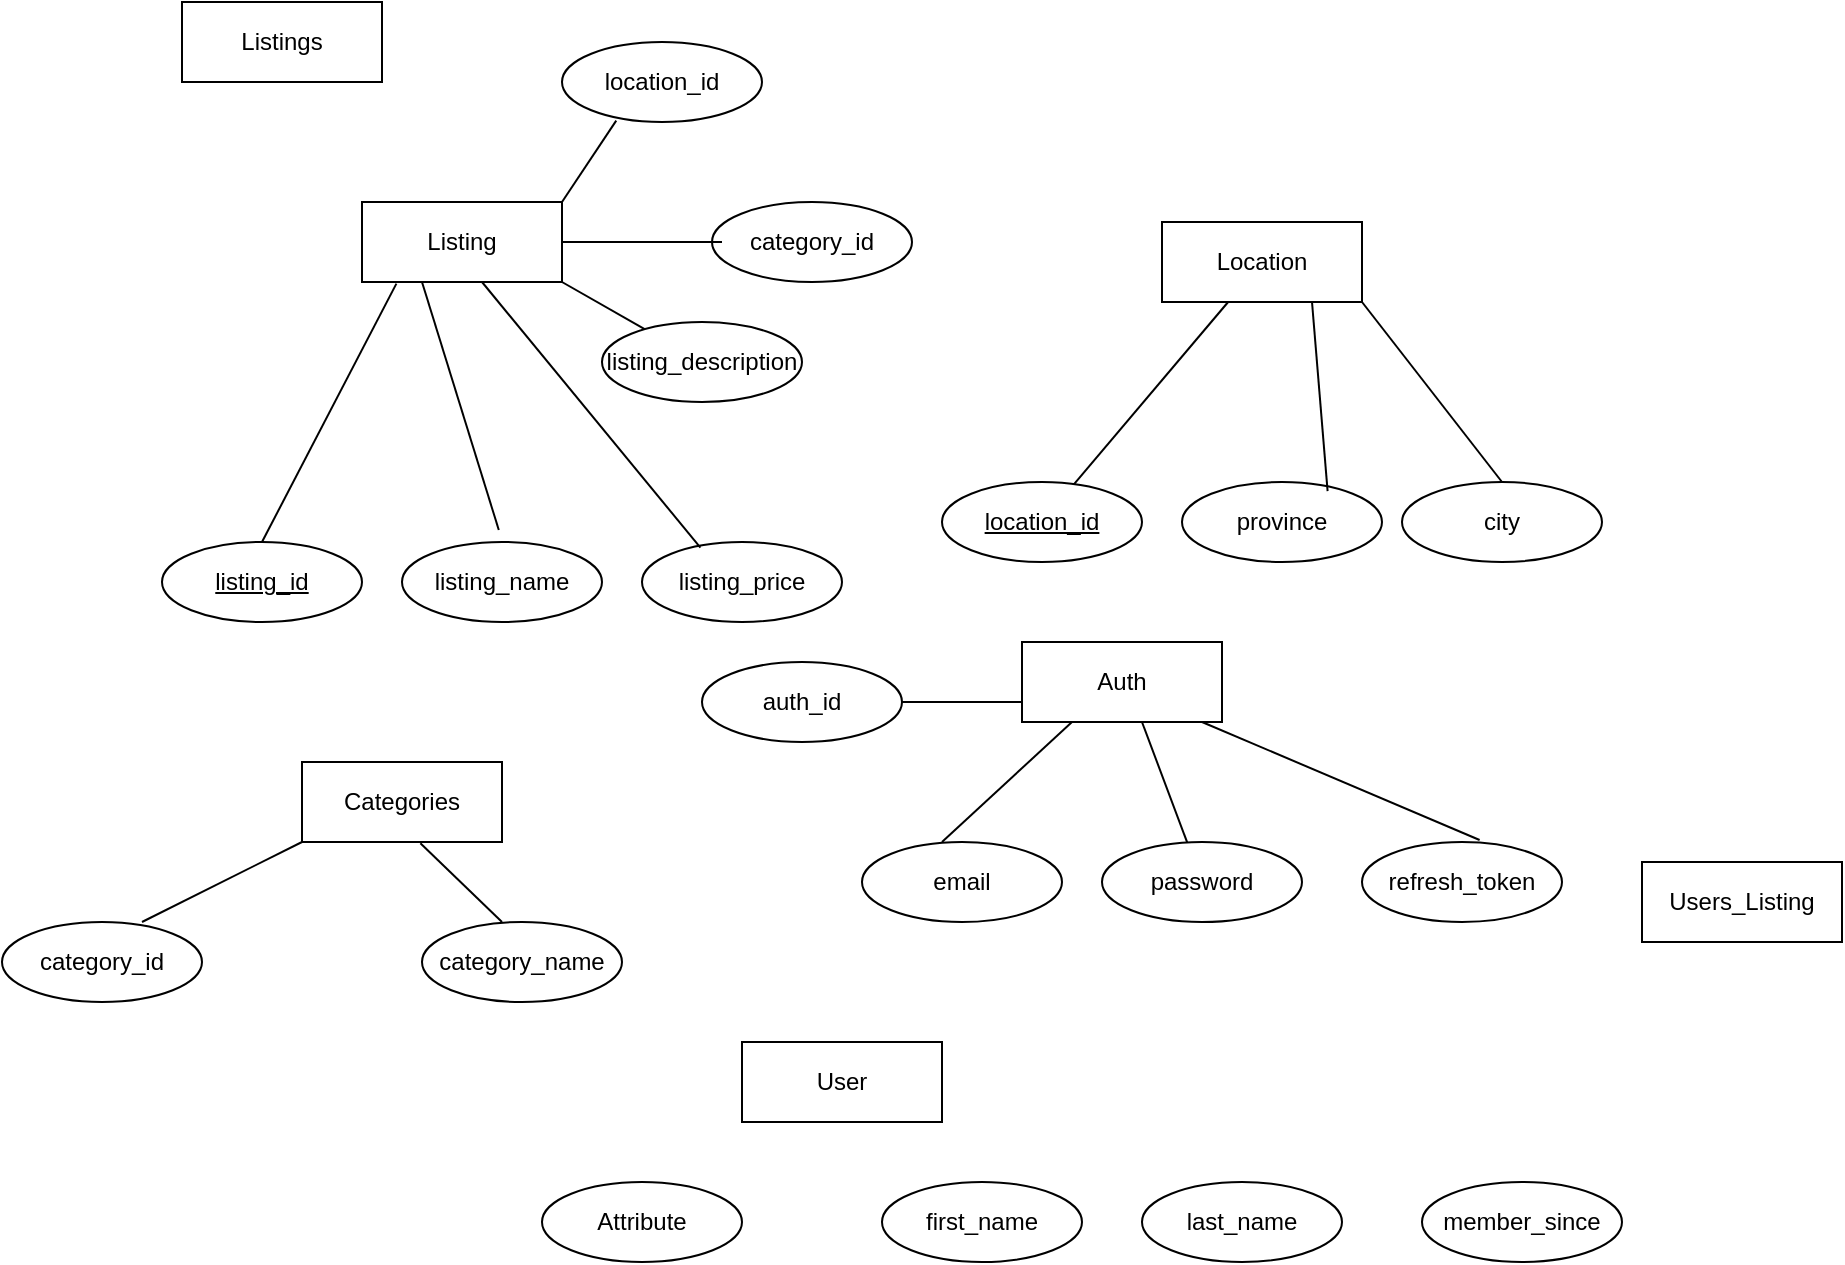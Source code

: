 <mxfile version="13.10.4" type="github">
  <diagram id="lJusU90D1SwoFdwMNqTP" name="Page-1">
    <mxGraphModel dx="1038" dy="548" grid="1" gridSize="10" guides="1" tooltips="1" connect="1" arrows="1" fold="1" page="1" pageScale="1" pageWidth="850" pageHeight="1100" math="0" shadow="0">
      <root>
        <mxCell id="0" />
        <mxCell id="1" parent="0" />
        <mxCell id="3cMcINZh52HeWopU8un9-39" value="Listings" style="whiteSpace=wrap;html=1;align=center;" vertex="1" parent="1">
          <mxGeometry x="110" y="40" width="100" height="40" as="geometry" />
        </mxCell>
        <mxCell id="3cMcINZh52HeWopU8un9-40" value="listing_id" style="ellipse;whiteSpace=wrap;html=1;align=center;fontStyle=4;" vertex="1" parent="1">
          <mxGeometry x="100" y="310" width="100" height="40" as="geometry" />
        </mxCell>
        <mxCell id="3cMcINZh52HeWopU8un9-41" value="User" style="whiteSpace=wrap;html=1;align=center;" vertex="1" parent="1">
          <mxGeometry x="390" y="560" width="100" height="40" as="geometry" />
        </mxCell>
        <mxCell id="3cMcINZh52HeWopU8un9-42" value="Auth&lt;br&gt;" style="whiteSpace=wrap;html=1;align=center;" vertex="1" parent="1">
          <mxGeometry x="530" y="360" width="100" height="40" as="geometry" />
        </mxCell>
        <mxCell id="3cMcINZh52HeWopU8un9-43" value="Categories" style="whiteSpace=wrap;html=1;align=center;" vertex="1" parent="1">
          <mxGeometry x="170" y="420" width="100" height="40" as="geometry" />
        </mxCell>
        <mxCell id="3cMcINZh52HeWopU8un9-44" value="Location" style="whiteSpace=wrap;html=1;align=center;" vertex="1" parent="1">
          <mxGeometry x="600" y="150" width="100" height="40" as="geometry" />
        </mxCell>
        <mxCell id="3cMcINZh52HeWopU8un9-46" value="Listing" style="whiteSpace=wrap;html=1;align=center;" vertex="1" parent="1">
          <mxGeometry x="200" y="140" width="100" height="40" as="geometry" />
        </mxCell>
        <mxCell id="3cMcINZh52HeWopU8un9-47" value="Users_Listing" style="whiteSpace=wrap;html=1;align=center;" vertex="1" parent="1">
          <mxGeometry x="840" y="470" width="100" height="40" as="geometry" />
        </mxCell>
        <mxCell id="3cMcINZh52HeWopU8un9-55" value="" style="endArrow=none;html=1;rounded=0;entryX=0.172;entryY=1.02;entryDx=0;entryDy=0;entryPerimeter=0;" edge="1" parent="1" target="3cMcINZh52HeWopU8un9-46">
          <mxGeometry relative="1" as="geometry">
            <mxPoint x="150" y="310" as="sourcePoint" />
            <mxPoint x="310" y="310" as="targetPoint" />
          </mxGeometry>
        </mxCell>
        <mxCell id="3cMcINZh52HeWopU8un9-56" value="listing_name" style="ellipse;whiteSpace=wrap;html=1;align=center;" vertex="1" parent="1">
          <mxGeometry x="220" y="310" width="100" height="40" as="geometry" />
        </mxCell>
        <mxCell id="3cMcINZh52HeWopU8un9-57" value="listing_price" style="ellipse;whiteSpace=wrap;html=1;align=center;" vertex="1" parent="1">
          <mxGeometry x="340" y="310" width="100" height="40" as="geometry" />
        </mxCell>
        <mxCell id="3cMcINZh52HeWopU8un9-58" value="listing_description" style="ellipse;whiteSpace=wrap;html=1;align=center;" vertex="1" parent="1">
          <mxGeometry x="320" y="200" width="100" height="40" as="geometry" />
        </mxCell>
        <mxCell id="3cMcINZh52HeWopU8un9-59" value="" style="endArrow=none;html=1;rounded=0;entryX=0.484;entryY=-0.15;entryDx=0;entryDy=0;entryPerimeter=0;" edge="1" parent="1" target="3cMcINZh52HeWopU8un9-56">
          <mxGeometry relative="1" as="geometry">
            <mxPoint x="230" y="180" as="sourcePoint" />
            <mxPoint x="390" y="180" as="targetPoint" />
          </mxGeometry>
        </mxCell>
        <mxCell id="3cMcINZh52HeWopU8un9-60" value="" style="endArrow=none;html=1;rounded=0;entryX=0.292;entryY=0.07;entryDx=0;entryDy=0;entryPerimeter=0;" edge="1" parent="1" target="3cMcINZh52HeWopU8un9-57">
          <mxGeometry relative="1" as="geometry">
            <mxPoint x="260" y="180" as="sourcePoint" />
            <mxPoint x="420" y="180" as="targetPoint" />
          </mxGeometry>
        </mxCell>
        <mxCell id="3cMcINZh52HeWopU8un9-66" value="" style="endArrow=none;html=1;rounded=0;exitX=1;exitY=1;exitDx=0;exitDy=0;" edge="1" parent="1" source="3cMcINZh52HeWopU8un9-46" target="3cMcINZh52HeWopU8un9-58">
          <mxGeometry relative="1" as="geometry">
            <mxPoint x="290" y="170" as="sourcePoint" />
            <mxPoint x="450" y="170" as="targetPoint" />
          </mxGeometry>
        </mxCell>
        <mxCell id="3cMcINZh52HeWopU8un9-67" value="" style="endArrow=none;html=1;rounded=0;" edge="1" parent="1" source="3cMcINZh52HeWopU8un9-44" target="3cMcINZh52HeWopU8un9-68">
          <mxGeometry relative="1" as="geometry">
            <mxPoint x="540" y="400" as="sourcePoint" />
            <mxPoint x="700" y="400" as="targetPoint" />
          </mxGeometry>
        </mxCell>
        <mxCell id="3cMcINZh52HeWopU8un9-68" value="location_id" style="ellipse;whiteSpace=wrap;html=1;align=center;fontStyle=4;" vertex="1" parent="1">
          <mxGeometry x="490" y="280" width="100" height="40" as="geometry" />
        </mxCell>
        <mxCell id="3cMcINZh52HeWopU8un9-70" value="category_id" style="ellipse;whiteSpace=wrap;html=1;align=center;" vertex="1" parent="1">
          <mxGeometry x="20" y="500" width="100" height="40" as="geometry" />
        </mxCell>
        <mxCell id="3cMcINZh52HeWopU8un9-71" value="" style="endArrow=none;html=1;rounded=0;entryX=0;entryY=1;entryDx=0;entryDy=0;" edge="1" parent="1" target="3cMcINZh52HeWopU8un9-43">
          <mxGeometry relative="1" as="geometry">
            <mxPoint x="90" y="500" as="sourcePoint" />
            <mxPoint x="250" y="500" as="targetPoint" />
          </mxGeometry>
        </mxCell>
        <mxCell id="3cMcINZh52HeWopU8un9-73" value="category_name" style="ellipse;whiteSpace=wrap;html=1;align=center;" vertex="1" parent="1">
          <mxGeometry x="230" y="500" width="100" height="40" as="geometry" />
        </mxCell>
        <mxCell id="3cMcINZh52HeWopU8un9-75" value="" style="endArrow=none;html=1;rounded=0;entryX=0.592;entryY=1.015;entryDx=0;entryDy=0;entryPerimeter=0;" edge="1" parent="1" target="3cMcINZh52HeWopU8un9-43">
          <mxGeometry relative="1" as="geometry">
            <mxPoint x="270" y="500" as="sourcePoint" />
            <mxPoint x="430" y="500" as="targetPoint" />
          </mxGeometry>
        </mxCell>
        <mxCell id="3cMcINZh52HeWopU8un9-76" value="category_id" style="ellipse;whiteSpace=wrap;html=1;align=center;" vertex="1" parent="1">
          <mxGeometry x="375" y="140" width="100" height="40" as="geometry" />
        </mxCell>
        <mxCell id="3cMcINZh52HeWopU8un9-79" value="" style="endArrow=none;html=1;rounded=0;" edge="1" parent="1">
          <mxGeometry relative="1" as="geometry">
            <mxPoint x="300" y="160" as="sourcePoint" />
            <mxPoint x="380" y="160" as="targetPoint" />
          </mxGeometry>
        </mxCell>
        <mxCell id="3cMcINZh52HeWopU8un9-80" value="province" style="ellipse;whiteSpace=wrap;html=1;align=center;" vertex="1" parent="1">
          <mxGeometry x="610" y="280" width="100" height="40" as="geometry" />
        </mxCell>
        <mxCell id="3cMcINZh52HeWopU8un9-81" value="city" style="ellipse;whiteSpace=wrap;html=1;align=center;" vertex="1" parent="1">
          <mxGeometry x="720" y="280" width="100" height="40" as="geometry" />
        </mxCell>
        <mxCell id="3cMcINZh52HeWopU8un9-83" value="" style="endArrow=none;html=1;rounded=0;entryX=0.5;entryY=0;entryDx=0;entryDy=0;" edge="1" parent="1" target="3cMcINZh52HeWopU8un9-81">
          <mxGeometry relative="1" as="geometry">
            <mxPoint x="700" y="190" as="sourcePoint" />
            <mxPoint x="850" y="180" as="targetPoint" />
          </mxGeometry>
        </mxCell>
        <mxCell id="3cMcINZh52HeWopU8un9-84" value="" style="endArrow=none;html=1;rounded=0;entryX=0.728;entryY=0.115;entryDx=0;entryDy=0;entryPerimeter=0;exitX=0.75;exitY=1;exitDx=0;exitDy=0;" edge="1" parent="1" source="3cMcINZh52HeWopU8un9-44" target="3cMcINZh52HeWopU8un9-80">
          <mxGeometry relative="1" as="geometry">
            <mxPoint x="560" y="219.5" as="sourcePoint" />
            <mxPoint x="720" y="219.5" as="targetPoint" />
          </mxGeometry>
        </mxCell>
        <mxCell id="3cMcINZh52HeWopU8un9-86" value="" style="endArrow=none;html=1;rounded=0;exitX=1;exitY=0;exitDx=0;exitDy=0;" edge="1" parent="1" source="3cMcINZh52HeWopU8un9-46">
          <mxGeometry relative="1" as="geometry">
            <mxPoint x="250" y="120" as="sourcePoint" />
            <mxPoint x="327.117" y="99.325" as="targetPoint" />
          </mxGeometry>
        </mxCell>
        <mxCell id="3cMcINZh52HeWopU8un9-87" value="location_id" style="ellipse;whiteSpace=wrap;html=1;align=center;" vertex="1" parent="1">
          <mxGeometry x="300" y="60" width="100" height="40" as="geometry" />
        </mxCell>
        <mxCell id="3cMcINZh52HeWopU8un9-89" value="email" style="ellipse;whiteSpace=wrap;html=1;align=center;" vertex="1" parent="1">
          <mxGeometry x="450" y="460" width="100" height="40" as="geometry" />
        </mxCell>
        <mxCell id="3cMcINZh52HeWopU8un9-90" value="password" style="ellipse;whiteSpace=wrap;html=1;align=center;" vertex="1" parent="1">
          <mxGeometry x="570" y="460" width="100" height="40" as="geometry" />
        </mxCell>
        <mxCell id="3cMcINZh52HeWopU8un9-91" value="" style="endArrow=none;html=1;rounded=0;entryX=0.25;entryY=1;entryDx=0;entryDy=0;" edge="1" parent="1" target="3cMcINZh52HeWopU8un9-42">
          <mxGeometry relative="1" as="geometry">
            <mxPoint x="490" y="460" as="sourcePoint" />
            <mxPoint x="650" y="460" as="targetPoint" />
          </mxGeometry>
        </mxCell>
        <mxCell id="3cMcINZh52HeWopU8un9-92" value="refresh_token" style="ellipse;whiteSpace=wrap;html=1;align=center;" vertex="1" parent="1">
          <mxGeometry x="700" y="460" width="100" height="40" as="geometry" />
        </mxCell>
        <mxCell id="3cMcINZh52HeWopU8un9-94" value="" style="endArrow=none;html=1;rounded=0;" edge="1" parent="1" target="3cMcINZh52HeWopU8un9-90">
          <mxGeometry relative="1" as="geometry">
            <mxPoint x="590" y="400" as="sourcePoint" />
            <mxPoint x="750" y="400" as="targetPoint" />
          </mxGeometry>
        </mxCell>
        <mxCell id="3cMcINZh52HeWopU8un9-95" value="" style="endArrow=none;html=1;rounded=0;entryX=0.588;entryY=-0.025;entryDx=0;entryDy=0;entryPerimeter=0;" edge="1" parent="1" target="3cMcINZh52HeWopU8un9-92">
          <mxGeometry relative="1" as="geometry">
            <mxPoint x="620" y="400" as="sourcePoint" />
            <mxPoint x="780" y="400" as="targetPoint" />
          </mxGeometry>
        </mxCell>
        <mxCell id="3cMcINZh52HeWopU8un9-96" value="auth_id" style="ellipse;whiteSpace=wrap;html=1;align=center;" vertex="1" parent="1">
          <mxGeometry x="370" y="370" width="100" height="40" as="geometry" />
        </mxCell>
        <mxCell id="3cMcINZh52HeWopU8un9-97" value="" style="endArrow=none;html=1;rounded=0;" edge="1" parent="1">
          <mxGeometry relative="1" as="geometry">
            <mxPoint x="470" y="390" as="sourcePoint" />
            <mxPoint x="530" y="390" as="targetPoint" />
          </mxGeometry>
        </mxCell>
        <mxCell id="3cMcINZh52HeWopU8un9-98" value="Attribute" style="ellipse;whiteSpace=wrap;html=1;align=center;" vertex="1" parent="1">
          <mxGeometry x="290" y="630" width="100" height="40" as="geometry" />
        </mxCell>
        <mxCell id="3cMcINZh52HeWopU8un9-100" value="first_name" style="ellipse;whiteSpace=wrap;html=1;align=center;" vertex="1" parent="1">
          <mxGeometry x="460" y="630" width="100" height="40" as="geometry" />
        </mxCell>
        <mxCell id="3cMcINZh52HeWopU8un9-101" value="last_name" style="ellipse;whiteSpace=wrap;html=1;align=center;" vertex="1" parent="1">
          <mxGeometry x="590" y="630" width="100" height="40" as="geometry" />
        </mxCell>
        <mxCell id="3cMcINZh52HeWopU8un9-103" value="member_since" style="ellipse;whiteSpace=wrap;html=1;align=center;" vertex="1" parent="1">
          <mxGeometry x="730" y="630" width="100" height="40" as="geometry" />
        </mxCell>
      </root>
    </mxGraphModel>
  </diagram>
</mxfile>
